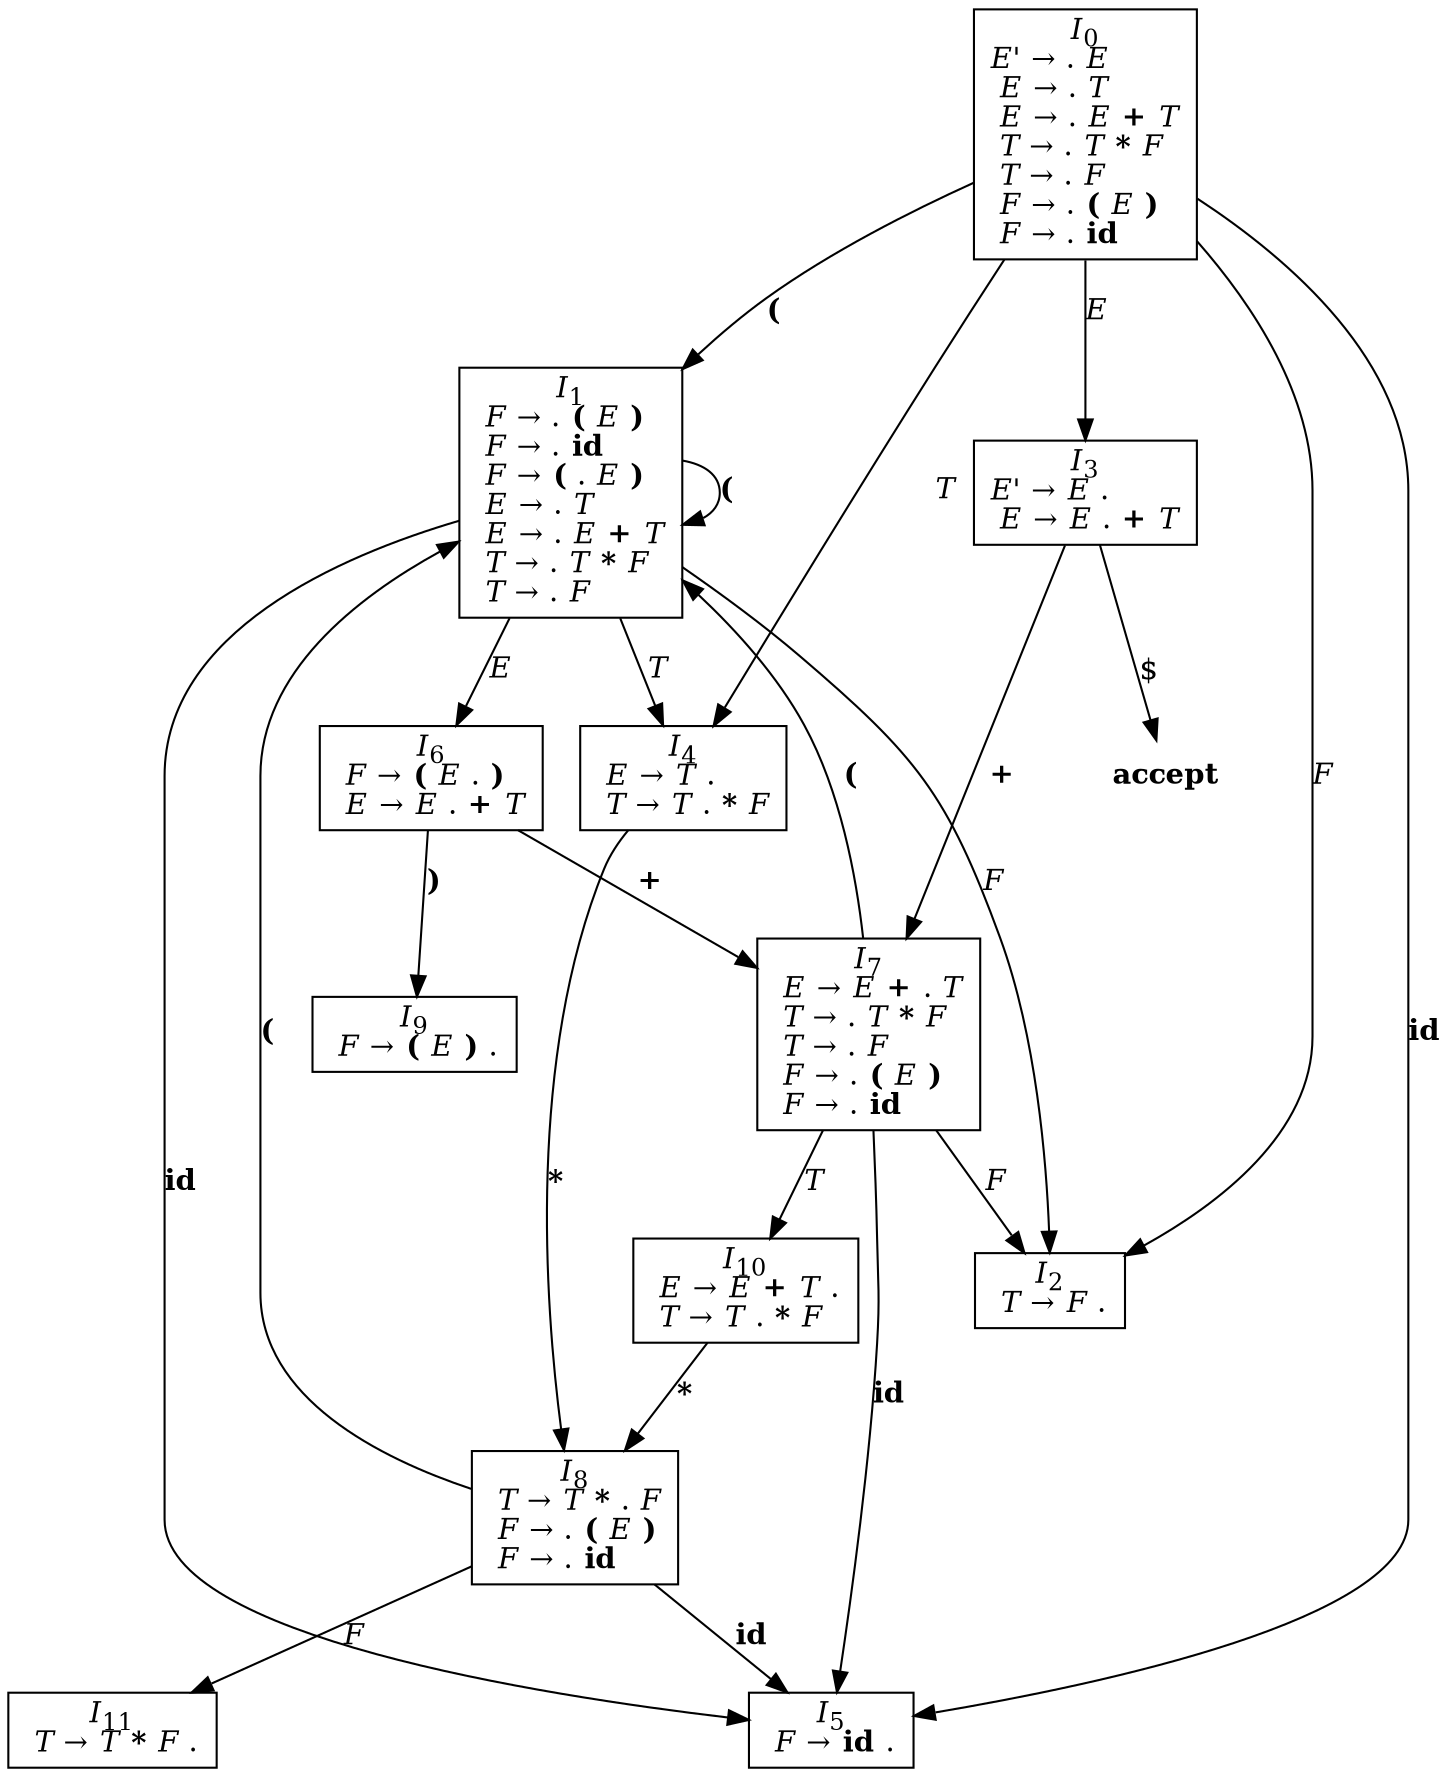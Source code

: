 digraph automaton {
	node [shape=record]
	I0 [label=<<I>I</I><SUB>0</SUB><BR/><I>E'</I> &#8594; . <I>E</I><BR ALIGN="LEFT"/><I> E</I> &#8594; . <I>T</I><BR ALIGN="LEFT"/><I> E</I> &#8594; . <I>E</I> <B>+</B> <I>T</I><BR ALIGN="LEFT"/><I> T</I> &#8594; . <I>T</I> <B>*</B> <I>F</I><BR ALIGN="LEFT"/><I> T</I> &#8594; . <I>F</I><BR ALIGN="LEFT"/><I> F</I> &#8594; . <B>(</B> <I>E</I> <B>)</B><BR ALIGN="LEFT"/><I> F</I> &#8594; . <B>id</B><BR ALIGN="LEFT"/>>]
	I1 [label=<<I>I</I><SUB>1</SUB><BR/><I> F</I> &#8594; . <B>(</B> <I>E</I> <B>)</B><BR ALIGN="LEFT"/><I> F</I> &#8594; . <B>id</B><BR ALIGN="LEFT"/><I> F</I> &#8594; <B>(</B> . <I>E</I> <B>)</B><BR ALIGN="LEFT"/><I> E</I> &#8594; . <I>T</I><BR ALIGN="LEFT"/><I> E</I> &#8594; . <I>E</I> <B>+</B> <I>T</I><BR ALIGN="LEFT"/><I> T</I> &#8594; . <I>T</I> <B>*</B> <I>F</I><BR ALIGN="LEFT"/><I> T</I> &#8594; . <I>F</I><BR ALIGN="LEFT"/>>]
	I2 [label=<<I>I</I><SUB>2</SUB><BR/><I> T</I> &#8594; <I>F</I> .<BR ALIGN="LEFT"/>>]
	I3 [label=<<I>I</I><SUB>3</SUB><BR/><I>E'</I> &#8594; <I>E</I> .<BR ALIGN="LEFT"/><I> E</I> &#8594; <I>E</I> . <B>+</B> <I>T</I><BR ALIGN="LEFT"/>>]
	I4 [label=<<I>I</I><SUB>4</SUB><BR/><I> E</I> &#8594; <I>T</I> .<BR ALIGN="LEFT"/><I> T</I> &#8594; <I>T</I> . <B>*</B> <I>F</I><BR ALIGN="LEFT"/>>]
	I5 [label=<<I>I</I><SUB>5</SUB><BR/><I> F</I> &#8594; <B>id</B> .<BR ALIGN="LEFT"/>>]
	I6 [label=<<I>I</I><SUB>6</SUB><BR/><I> F</I> &#8594; <B>(</B> <I>E</I> . <B>)</B><BR ALIGN="LEFT"/><I> E</I> &#8594; <I>E</I> . <B>+</B> <I>T</I><BR ALIGN="LEFT"/>>]
	I7 [label=<<I>I</I><SUB>7</SUB><BR/><I> E</I> &#8594; <I>E</I> <B>+</B> . <I>T</I><BR ALIGN="LEFT"/><I> T</I> &#8594; . <I>T</I> <B>*</B> <I>F</I><BR ALIGN="LEFT"/><I> T</I> &#8594; . <I>F</I><BR ALIGN="LEFT"/><I> F</I> &#8594; . <B>(</B> <I>E</I> <B>)</B><BR ALIGN="LEFT"/><I> F</I> &#8594; . <B>id</B><BR ALIGN="LEFT"/>>]
	I8 [label=<<I>I</I><SUB>8</SUB><BR/><I> T</I> &#8594; <I>T</I> <B>*</B> . <I>F</I><BR ALIGN="LEFT"/><I> F</I> &#8594; . <B>(</B> <I>E</I> <B>)</B><BR ALIGN="LEFT"/><I> F</I> &#8594; . <B>id</B><BR ALIGN="LEFT"/>>]
	I9 [label=<<I>I</I><SUB>9</SUB><BR/><I> F</I> &#8594; <B>(</B> <I>E</I> <B>)</B> .<BR ALIGN="LEFT"/>>]
	I10 [label=<<I>I</I><SUB>10</SUB><BR/><I> E</I> &#8594; <I>E</I> <B>+</B> <I>T</I> .<BR ALIGN="LEFT"/><I> T</I> &#8594; <I>T</I> . <B>*</B> <I>F</I><BR ALIGN="LEFT"/>>]
	I11 [label=<<I>I</I><SUB>11</SUB><BR/><I> T</I> &#8594; <I>T</I> <B>*</B> <I>F</I> .<BR ALIGN="LEFT"/>>]
	I0 -> I1 [label=<<B>(</B>>]
	I0 -> I5 [label=<<B>id</B>>]
	I0 -> I4 [label=<<I>T</I>>]
	I0 -> I2 [label=<<I>F</I>>]
	I0 -> I3 [label=<<I>E</I>>]
	I1 -> I1 [label=<<B>(</B>>]
	I1 -> I5 [label=<<B>id</B>>]
	I1 -> I4 [label=<<I>T</I>>]
	I1 -> I2 [label=<<I>F</I>>]
	I1 -> I6 [label=<<I>E</I>>]
	I3 -> I7 [label=<<B>+</B>>]
	acc [label=<<B>accept</B>> shape=none]
	I3 -> acc [label="$"]
	I4 -> I8 [label=<<B>*</B>>]
	I6 -> I7 [label=<<B>+</B>>]
	I6 -> I9 [label=<<B>)</B>>]
	I7 -> I1 [label=<<B>(</B>>]
	I7 -> I5 [label=<<B>id</B>>]
	I7 -> I10 [label=<<I>T</I>>]
	I7 -> I2 [label=<<I>F</I>>]
	I8 -> I1 [label=<<B>(</B>>]
	I8 -> I5 [label=<<B>id</B>>]
	I8 -> I11 [label=<<I>F</I>>]
	I10 -> I8 [label=<<B>*</B>>]
}
